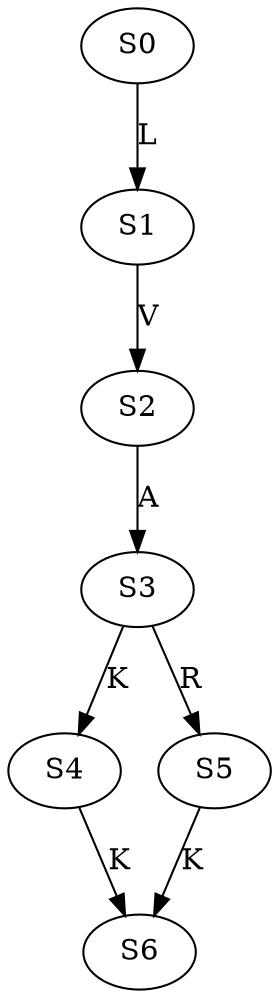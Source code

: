 strict digraph  {
	S0 -> S1 [ label = L ];
	S1 -> S2 [ label = V ];
	S2 -> S3 [ label = A ];
	S3 -> S4 [ label = K ];
	S3 -> S5 [ label = R ];
	S4 -> S6 [ label = K ];
	S5 -> S6 [ label = K ];
}
